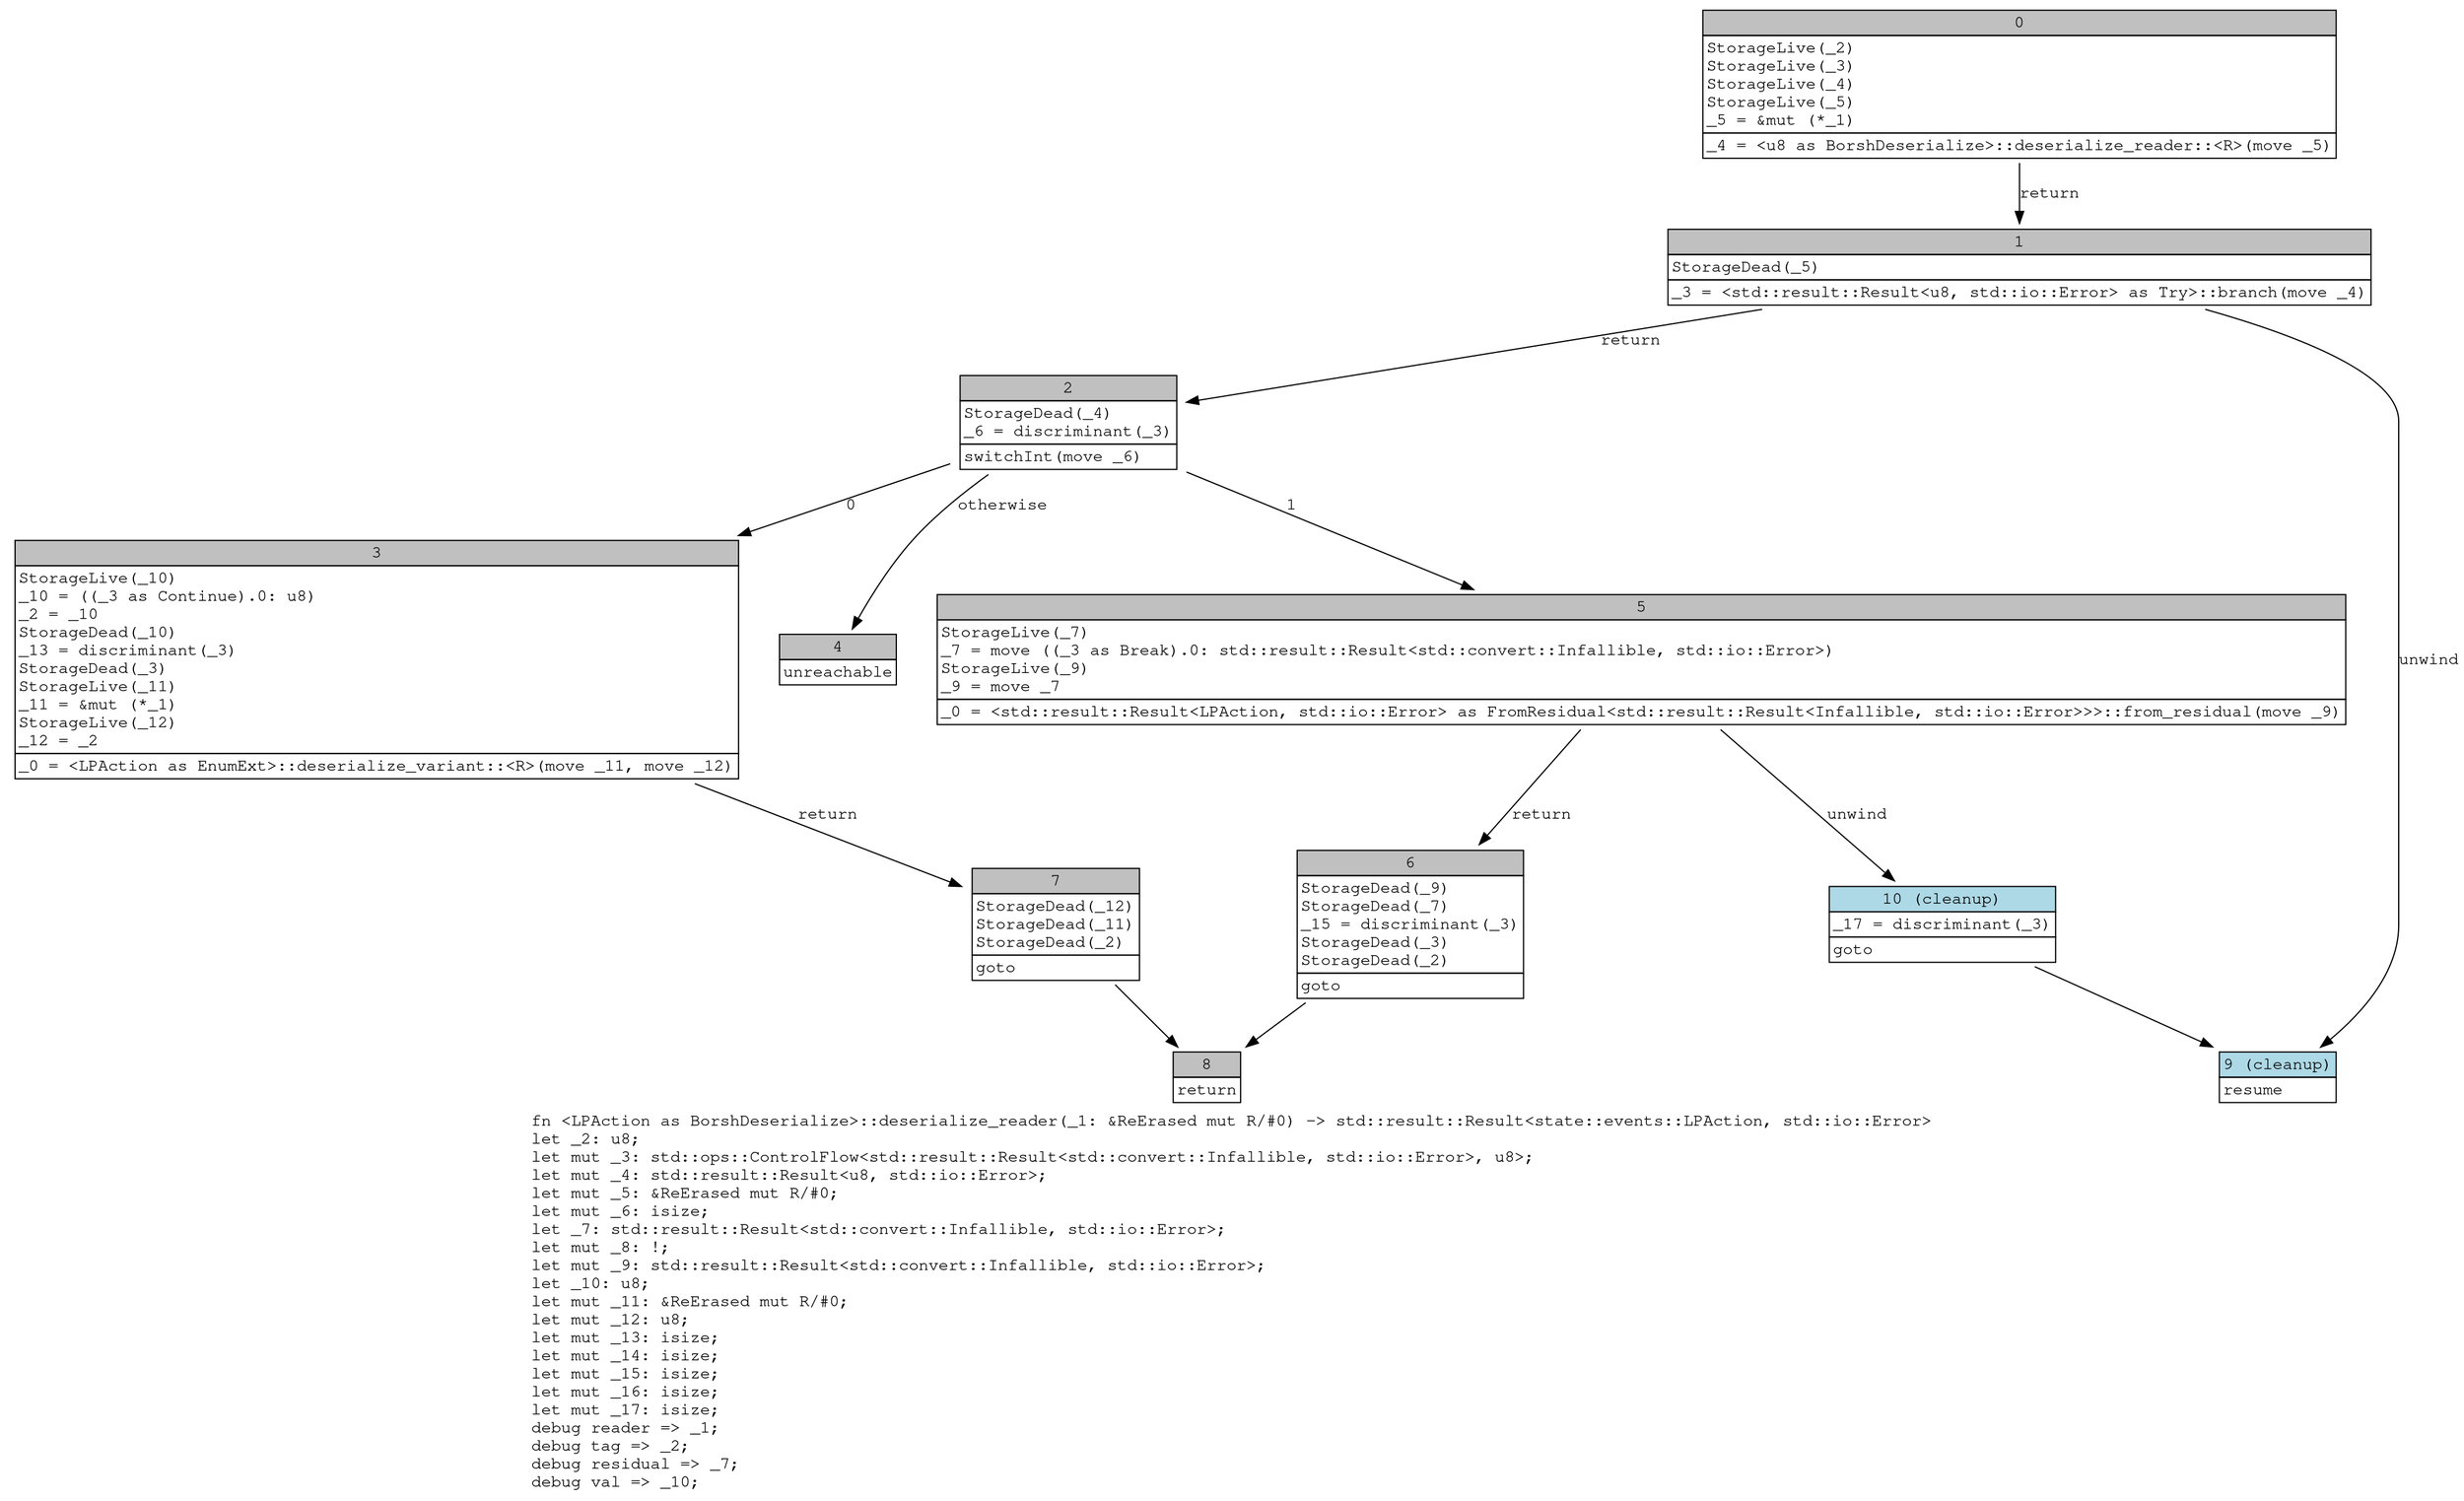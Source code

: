 digraph Mir_0_15661 {
    graph [fontname="Courier, monospace"];
    node [fontname="Courier, monospace"];
    edge [fontname="Courier, monospace"];
    label=<fn &lt;LPAction as BorshDeserialize&gt;::deserialize_reader(_1: &amp;ReErased mut R/#0) -&gt; std::result::Result&lt;state::events::LPAction, std::io::Error&gt;<br align="left"/>let _2: u8;<br align="left"/>let mut _3: std::ops::ControlFlow&lt;std::result::Result&lt;std::convert::Infallible, std::io::Error&gt;, u8&gt;;<br align="left"/>let mut _4: std::result::Result&lt;u8, std::io::Error&gt;;<br align="left"/>let mut _5: &amp;ReErased mut R/#0;<br align="left"/>let mut _6: isize;<br align="left"/>let _7: std::result::Result&lt;std::convert::Infallible, std::io::Error&gt;;<br align="left"/>let mut _8: !;<br align="left"/>let mut _9: std::result::Result&lt;std::convert::Infallible, std::io::Error&gt;;<br align="left"/>let _10: u8;<br align="left"/>let mut _11: &amp;ReErased mut R/#0;<br align="left"/>let mut _12: u8;<br align="left"/>let mut _13: isize;<br align="left"/>let mut _14: isize;<br align="left"/>let mut _15: isize;<br align="left"/>let mut _16: isize;<br align="left"/>let mut _17: isize;<br align="left"/>debug reader =&gt; _1;<br align="left"/>debug tag =&gt; _2;<br align="left"/>debug residual =&gt; _7;<br align="left"/>debug val =&gt; _10;<br align="left"/>>;
    bb0__0_15661 [shape="none", label=<<table border="0" cellborder="1" cellspacing="0"><tr><td bgcolor="gray" align="center" colspan="1">0</td></tr><tr><td align="left" balign="left">StorageLive(_2)<br/>StorageLive(_3)<br/>StorageLive(_4)<br/>StorageLive(_5)<br/>_5 = &amp;mut (*_1)<br/></td></tr><tr><td align="left">_4 = &lt;u8 as BorshDeserialize&gt;::deserialize_reader::&lt;R&gt;(move _5)</td></tr></table>>];
    bb1__0_15661 [shape="none", label=<<table border="0" cellborder="1" cellspacing="0"><tr><td bgcolor="gray" align="center" colspan="1">1</td></tr><tr><td align="left" balign="left">StorageDead(_5)<br/></td></tr><tr><td align="left">_3 = &lt;std::result::Result&lt;u8, std::io::Error&gt; as Try&gt;::branch(move _4)</td></tr></table>>];
    bb2__0_15661 [shape="none", label=<<table border="0" cellborder="1" cellspacing="0"><tr><td bgcolor="gray" align="center" colspan="1">2</td></tr><tr><td align="left" balign="left">StorageDead(_4)<br/>_6 = discriminant(_3)<br/></td></tr><tr><td align="left">switchInt(move _6)</td></tr></table>>];
    bb3__0_15661 [shape="none", label=<<table border="0" cellborder="1" cellspacing="0"><tr><td bgcolor="gray" align="center" colspan="1">3</td></tr><tr><td align="left" balign="left">StorageLive(_10)<br/>_10 = ((_3 as Continue).0: u8)<br/>_2 = _10<br/>StorageDead(_10)<br/>_13 = discriminant(_3)<br/>StorageDead(_3)<br/>StorageLive(_11)<br/>_11 = &amp;mut (*_1)<br/>StorageLive(_12)<br/>_12 = _2<br/></td></tr><tr><td align="left">_0 = &lt;LPAction as EnumExt&gt;::deserialize_variant::&lt;R&gt;(move _11, move _12)</td></tr></table>>];
    bb4__0_15661 [shape="none", label=<<table border="0" cellborder="1" cellspacing="0"><tr><td bgcolor="gray" align="center" colspan="1">4</td></tr><tr><td align="left">unreachable</td></tr></table>>];
    bb5__0_15661 [shape="none", label=<<table border="0" cellborder="1" cellspacing="0"><tr><td bgcolor="gray" align="center" colspan="1">5</td></tr><tr><td align="left" balign="left">StorageLive(_7)<br/>_7 = move ((_3 as Break).0: std::result::Result&lt;std::convert::Infallible, std::io::Error&gt;)<br/>StorageLive(_9)<br/>_9 = move _7<br/></td></tr><tr><td align="left">_0 = &lt;std::result::Result&lt;LPAction, std::io::Error&gt; as FromResidual&lt;std::result::Result&lt;Infallible, std::io::Error&gt;&gt;&gt;::from_residual(move _9)</td></tr></table>>];
    bb6__0_15661 [shape="none", label=<<table border="0" cellborder="1" cellspacing="0"><tr><td bgcolor="gray" align="center" colspan="1">6</td></tr><tr><td align="left" balign="left">StorageDead(_9)<br/>StorageDead(_7)<br/>_15 = discriminant(_3)<br/>StorageDead(_3)<br/>StorageDead(_2)<br/></td></tr><tr><td align="left">goto</td></tr></table>>];
    bb7__0_15661 [shape="none", label=<<table border="0" cellborder="1" cellspacing="0"><tr><td bgcolor="gray" align="center" colspan="1">7</td></tr><tr><td align="left" balign="left">StorageDead(_12)<br/>StorageDead(_11)<br/>StorageDead(_2)<br/></td></tr><tr><td align="left">goto</td></tr></table>>];
    bb8__0_15661 [shape="none", label=<<table border="0" cellborder="1" cellspacing="0"><tr><td bgcolor="gray" align="center" colspan="1">8</td></tr><tr><td align="left">return</td></tr></table>>];
    bb9__0_15661 [shape="none", label=<<table border="0" cellborder="1" cellspacing="0"><tr><td bgcolor="lightblue" align="center" colspan="1">9 (cleanup)</td></tr><tr><td align="left">resume</td></tr></table>>];
    bb10__0_15661 [shape="none", label=<<table border="0" cellborder="1" cellspacing="0"><tr><td bgcolor="lightblue" align="center" colspan="1">10 (cleanup)</td></tr><tr><td align="left" balign="left">_17 = discriminant(_3)<br/></td></tr><tr><td align="left">goto</td></tr></table>>];
    bb0__0_15661 -> bb1__0_15661 [label="return"];
    bb1__0_15661 -> bb2__0_15661 [label="return"];
    bb1__0_15661 -> bb9__0_15661 [label="unwind"];
    bb2__0_15661 -> bb3__0_15661 [label="0"];
    bb2__0_15661 -> bb5__0_15661 [label="1"];
    bb2__0_15661 -> bb4__0_15661 [label="otherwise"];
    bb3__0_15661 -> bb7__0_15661 [label="return"];
    bb5__0_15661 -> bb6__0_15661 [label="return"];
    bb5__0_15661 -> bb10__0_15661 [label="unwind"];
    bb6__0_15661 -> bb8__0_15661 [label=""];
    bb7__0_15661 -> bb8__0_15661 [label=""];
    bb10__0_15661 -> bb9__0_15661 [label=""];
}
